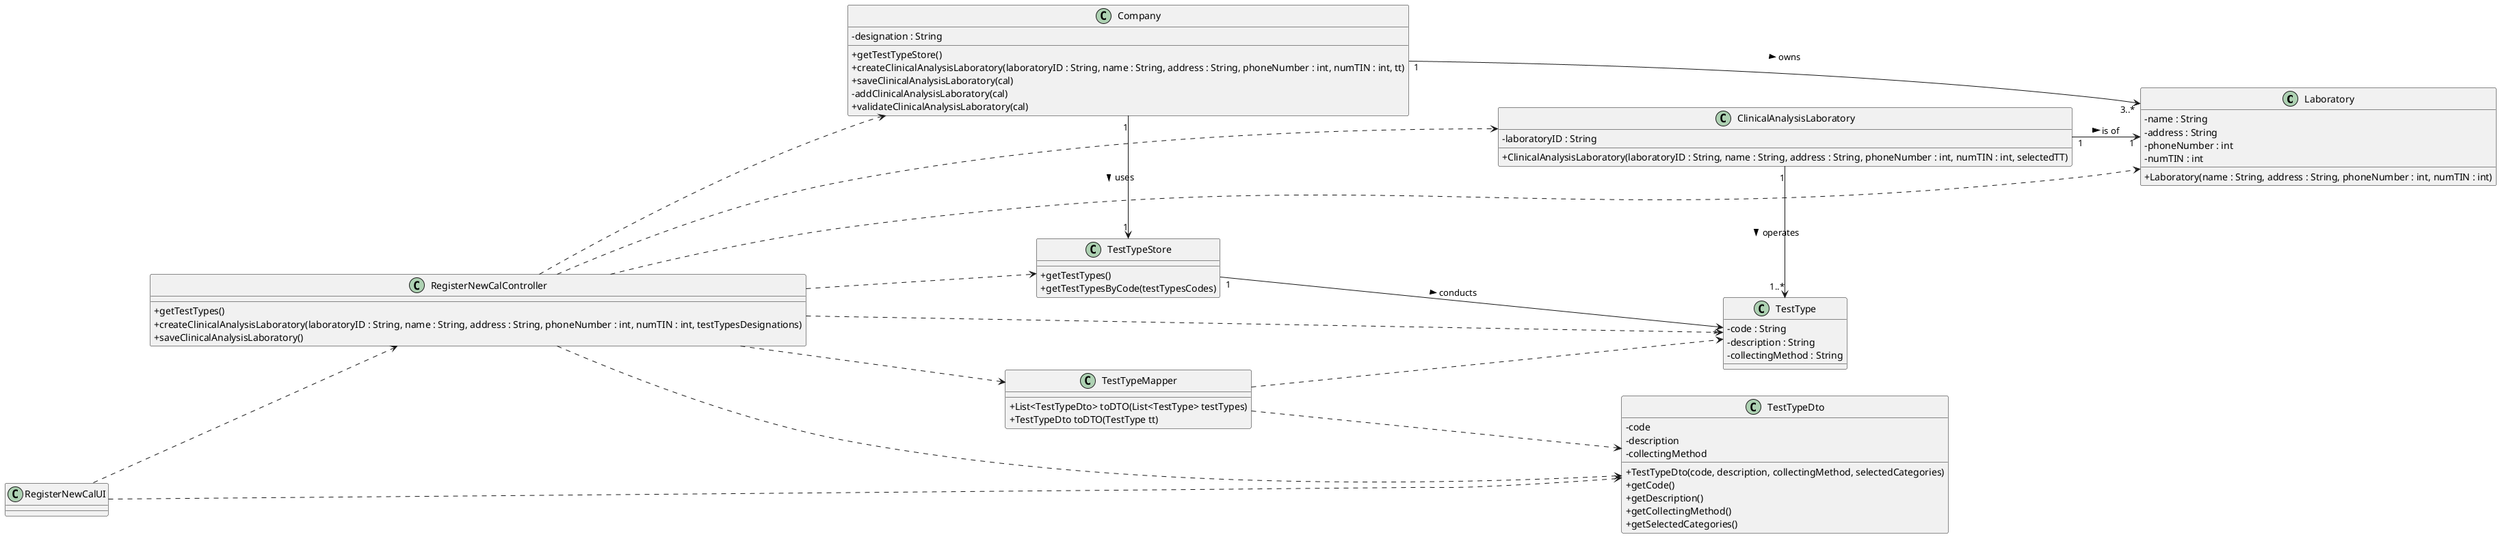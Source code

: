 @startuml
skinparam classAttributeIconSize 0
left to right direction

/'
class App {
+{static} getInstance() : App
+getCurrentSession() : UserSession
}
'/
/'
class UserSession {
+isLoggedInWithRole() : boolean
}
'/

class Laboratory {
-name : String
-address : String
-phoneNumber : int
-numTIN : int
+Laboratory(name : String, address : String, phoneNumber : int, numTIN : int)
}

class ClinicalAnalysisLaboratory {
-laboratoryID : String
+ClinicalAnalysisLaboratory(laboratoryID : String, name : String, address : String, phoneNumber : int, numTIN : int, selectedTT)
}

class TestType {
- code : String
- description : String
- collectingMethod : String
}

class Company {
-designation : String
+getTestTypeStore()
+createClinicalAnalysisLaboratory(laboratoryID : String, name : String, address : String, phoneNumber : int, numTIN : int, tt)
+saveClinicalAnalysisLaboratory(cal)
-addClinicalAnalysisLaboratory(cal)
+validateClinicalAnalysisLaboratory(cal)
/'+getTestTypes()
+getTestTypesByDesignation(selectedTestTypes)'/
}

class TestTypeStore {
+getTestTypes()
+getTestTypesByCode(testTypesCodes)
}

/'
class LaboratoryStore {
+createClinicalAnalysisLaboratory(laboratoryID : String, name : String, address : String, phoneNumber : int, numTIN : int, tt)
+saveClinicalAnalysisLaboratory(cal)
-addClinicalAnalysisLaboratory(cal)
+validateClinicalAnalysisLaboratory(cal)
}'/

class RegisterNewCalController {
+getTestTypes()
+createClinicalAnalysisLaboratory(laboratoryID : String, name : String, address : String, phoneNumber : int, numTIN : int, testTypesDesignations)
+saveClinicalAnalysisLaboratory()
}

class RegisterNewCalUI {}

class TestTypeMapper {
+List<TestTypeDto> toDTO(List<TestType> testTypes)
+TestTypeDto toDTO(TestType tt)
}


class TestTypeDto {
-code
-description
-collectingMethod
+TestTypeDto(code, description, collectingMethod, selectedCategories)
+getCode()
+getDescription()
+getCollectingMethod()
+getSelectedCategories()
}

RegisterNewCalUI ..> RegisterNewCalController
RegisterNewCalController ..> Laboratory
RegisterNewCalController ..> TestType
RegisterNewCalController ..> ClinicalAnalysisLaboratory
RegisterNewCalController ..> Company
RegisterNewCalController ..> TestTypeStore
/'RegisterNewCalController ..> App
RegisterNewCalController ..> UserSession'/

RegisterNewCalController ..> TestTypeMapper
TestTypeMapper ..> TestType
TestTypeMapper ..> TestTypeDto
RegisterNewCalController ..> TestTypeDto
RegisterNewCalUI ..> TestTypeDto




Company "1" -> "1" TestTypeStore : uses >
TestTypeStore "1" -> "*" TestType : conducts >
/'VERIFICAR MULTIPLICIDADE LINHA ABAIXO'/
ClinicalAnalysisLaboratory "1" --> "1" Laboratory : is of >
/'Laboratory "1" --> "1" LaboratoryStore : uses >'/
Company "1" --> "3..*" Laboratory : owns >
ClinicalAnalysisLaboratory "1" -> "1..*" TestType : operates >

/'TestTypeStore -[hidden]-> LaboratoryStore'/

TestType -[hidden]down-> ClinicalAnalysisLaboratory



/'Laboratory <|-- ClinicalAnalysisLaboratory'/

/'ACRESCENTAR TESTTYPE CHARACTERIZED BY CATEGORY!!!!!!'/



@enduml